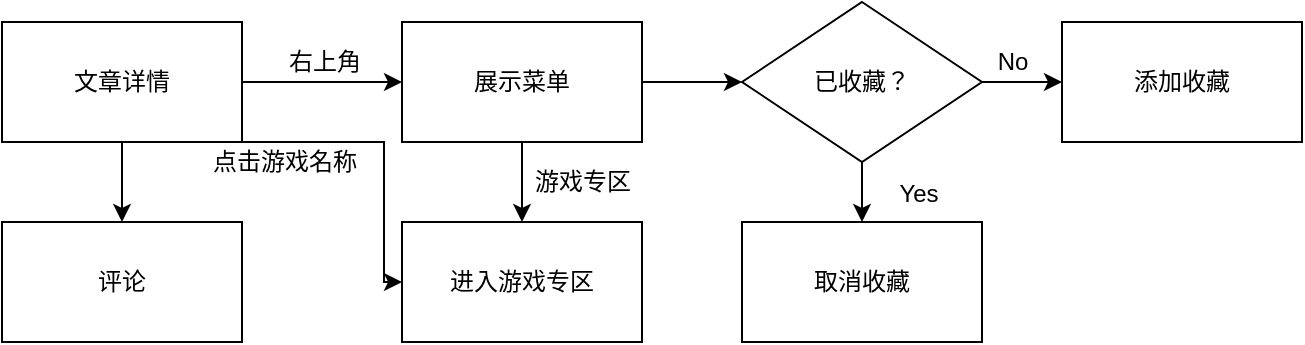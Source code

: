 <mxfile version="12.8.5" type="device"><diagram id="9MbyCO_fwR0qYgPr8Yrt" name="第 1 页"><mxGraphModel dx="1209" dy="715" grid="1" gridSize="10" guides="1" tooltips="1" connect="1" arrows="1" fold="1" page="1" pageScale="1" pageWidth="827" pageHeight="1169" math="0" shadow="0"><root><mxCell id="0"/><mxCell id="1" parent="0"/><mxCell id="KVZg3kWX4NPiU6elZK9C-8" value="" style="edgeStyle=orthogonalEdgeStyle;rounded=0;orthogonalLoop=1;jettySize=auto;html=1;" edge="1" parent="1" source="KVZg3kWX4NPiU6elZK9C-5" target="KVZg3kWX4NPiU6elZK9C-7"><mxGeometry relative="1" as="geometry"/></mxCell><mxCell id="KVZg3kWX4NPiU6elZK9C-27" value="" style="edgeStyle=orthogonalEdgeStyle;rounded=0;orthogonalLoop=1;jettySize=auto;html=1;" edge="1" parent="1" source="KVZg3kWX4NPiU6elZK9C-5" target="KVZg3kWX4NPiU6elZK9C-26"><mxGeometry relative="1" as="geometry"/></mxCell><mxCell id="KVZg3kWX4NPiU6elZK9C-31" style="edgeStyle=orthogonalEdgeStyle;rounded=0;orthogonalLoop=1;jettySize=auto;html=1;exitX=1;exitY=1;exitDx=0;exitDy=0;entryX=0;entryY=0.5;entryDx=0;entryDy=0;" edge="1" parent="1" source="KVZg3kWX4NPiU6elZK9C-5" target="KVZg3kWX4NPiU6elZK9C-10"><mxGeometry relative="1" as="geometry"><Array as="points"><mxPoint x="280" y="200"/><mxPoint x="280" y="270"/></Array></mxGeometry></mxCell><mxCell id="KVZg3kWX4NPiU6elZK9C-5" value="文章详情" style="rounded=0;whiteSpace=wrap;html=1;" vertex="1" parent="1"><mxGeometry x="89" y="140" width="120" height="60" as="geometry"/></mxCell><mxCell id="KVZg3kWX4NPiU6elZK9C-26" value="评论" style="rounded=0;whiteSpace=wrap;html=1;" vertex="1" parent="1"><mxGeometry x="89" y="240" width="120" height="60" as="geometry"/></mxCell><mxCell id="KVZg3kWX4NPiU6elZK9C-11" value="" style="edgeStyle=orthogonalEdgeStyle;rounded=0;orthogonalLoop=1;jettySize=auto;html=1;" edge="1" parent="1" source="KVZg3kWX4NPiU6elZK9C-7" target="KVZg3kWX4NPiU6elZK9C-10"><mxGeometry relative="1" as="geometry"/></mxCell><mxCell id="KVZg3kWX4NPiU6elZK9C-17" value="" style="edgeStyle=orthogonalEdgeStyle;rounded=0;orthogonalLoop=1;jettySize=auto;html=1;" edge="1" parent="1" source="KVZg3kWX4NPiU6elZK9C-7" target="KVZg3kWX4NPiU6elZK9C-16"><mxGeometry relative="1" as="geometry"/></mxCell><mxCell id="KVZg3kWX4NPiU6elZK9C-7" value="展示菜单" style="rounded=0;whiteSpace=wrap;html=1;" vertex="1" parent="1"><mxGeometry x="289" y="140" width="120" height="60" as="geometry"/></mxCell><mxCell id="KVZg3kWX4NPiU6elZK9C-10" value="进入游戏专区" style="rounded=0;whiteSpace=wrap;html=1;" vertex="1" parent="1"><mxGeometry x="289" y="240" width="120" height="60" as="geometry"/></mxCell><mxCell id="KVZg3kWX4NPiU6elZK9C-9" value="右上角" style="text;html=1;align=center;verticalAlign=middle;resizable=0;points=[];autosize=1;" vertex="1" parent="1"><mxGeometry x="225" y="150" width="50" height="20" as="geometry"/></mxCell><mxCell id="KVZg3kWX4NPiU6elZK9C-13" value="游戏专区" style="text;html=1;align=center;verticalAlign=middle;resizable=0;points=[];autosize=1;" vertex="1" parent="1"><mxGeometry x="349" y="210" width="60" height="20" as="geometry"/></mxCell><mxCell id="KVZg3kWX4NPiU6elZK9C-21" value="" style="edgeStyle=orthogonalEdgeStyle;rounded=0;orthogonalLoop=1;jettySize=auto;html=1;" edge="1" parent="1" source="KVZg3kWX4NPiU6elZK9C-16" target="KVZg3kWX4NPiU6elZK9C-20"><mxGeometry relative="1" as="geometry"/></mxCell><mxCell id="KVZg3kWX4NPiU6elZK9C-23" value="" style="edgeStyle=orthogonalEdgeStyle;rounded=0;orthogonalLoop=1;jettySize=auto;html=1;" edge="1" parent="1" source="KVZg3kWX4NPiU6elZK9C-16" target="KVZg3kWX4NPiU6elZK9C-22"><mxGeometry relative="1" as="geometry"/></mxCell><mxCell id="KVZg3kWX4NPiU6elZK9C-16" value="已收藏？" style="rhombus;whiteSpace=wrap;html=1;" vertex="1" parent="1"><mxGeometry x="459" y="130" width="120" height="80" as="geometry"/></mxCell><mxCell id="KVZg3kWX4NPiU6elZK9C-20" value="取消收藏" style="rounded=0;whiteSpace=wrap;html=1;" vertex="1" parent="1"><mxGeometry x="459" y="240" width="120" height="60" as="geometry"/></mxCell><mxCell id="KVZg3kWX4NPiU6elZK9C-22" value="添加收藏" style="rounded=0;whiteSpace=wrap;html=1;" vertex="1" parent="1"><mxGeometry x="619" y="140" width="120" height="60" as="geometry"/></mxCell><mxCell id="KVZg3kWX4NPiU6elZK9C-24" value="No" style="text;html=1;align=center;verticalAlign=middle;resizable=0;points=[];autosize=1;" vertex="1" parent="1"><mxGeometry x="579" y="150" width="30" height="20" as="geometry"/></mxCell><mxCell id="KVZg3kWX4NPiU6elZK9C-25" value="Yes" style="text;html=1;align=center;verticalAlign=middle;resizable=0;points=[];autosize=1;" vertex="1" parent="1"><mxGeometry x="532" y="216" width="30" height="20" as="geometry"/></mxCell><mxCell id="KVZg3kWX4NPiU6elZK9C-30" value="点击游戏名称" style="text;html=1;align=center;verticalAlign=middle;resizable=0;points=[];autosize=1;" vertex="1" parent="1"><mxGeometry x="185" y="200" width="90" height="20" as="geometry"/></mxCell></root></mxGraphModel></diagram></mxfile>